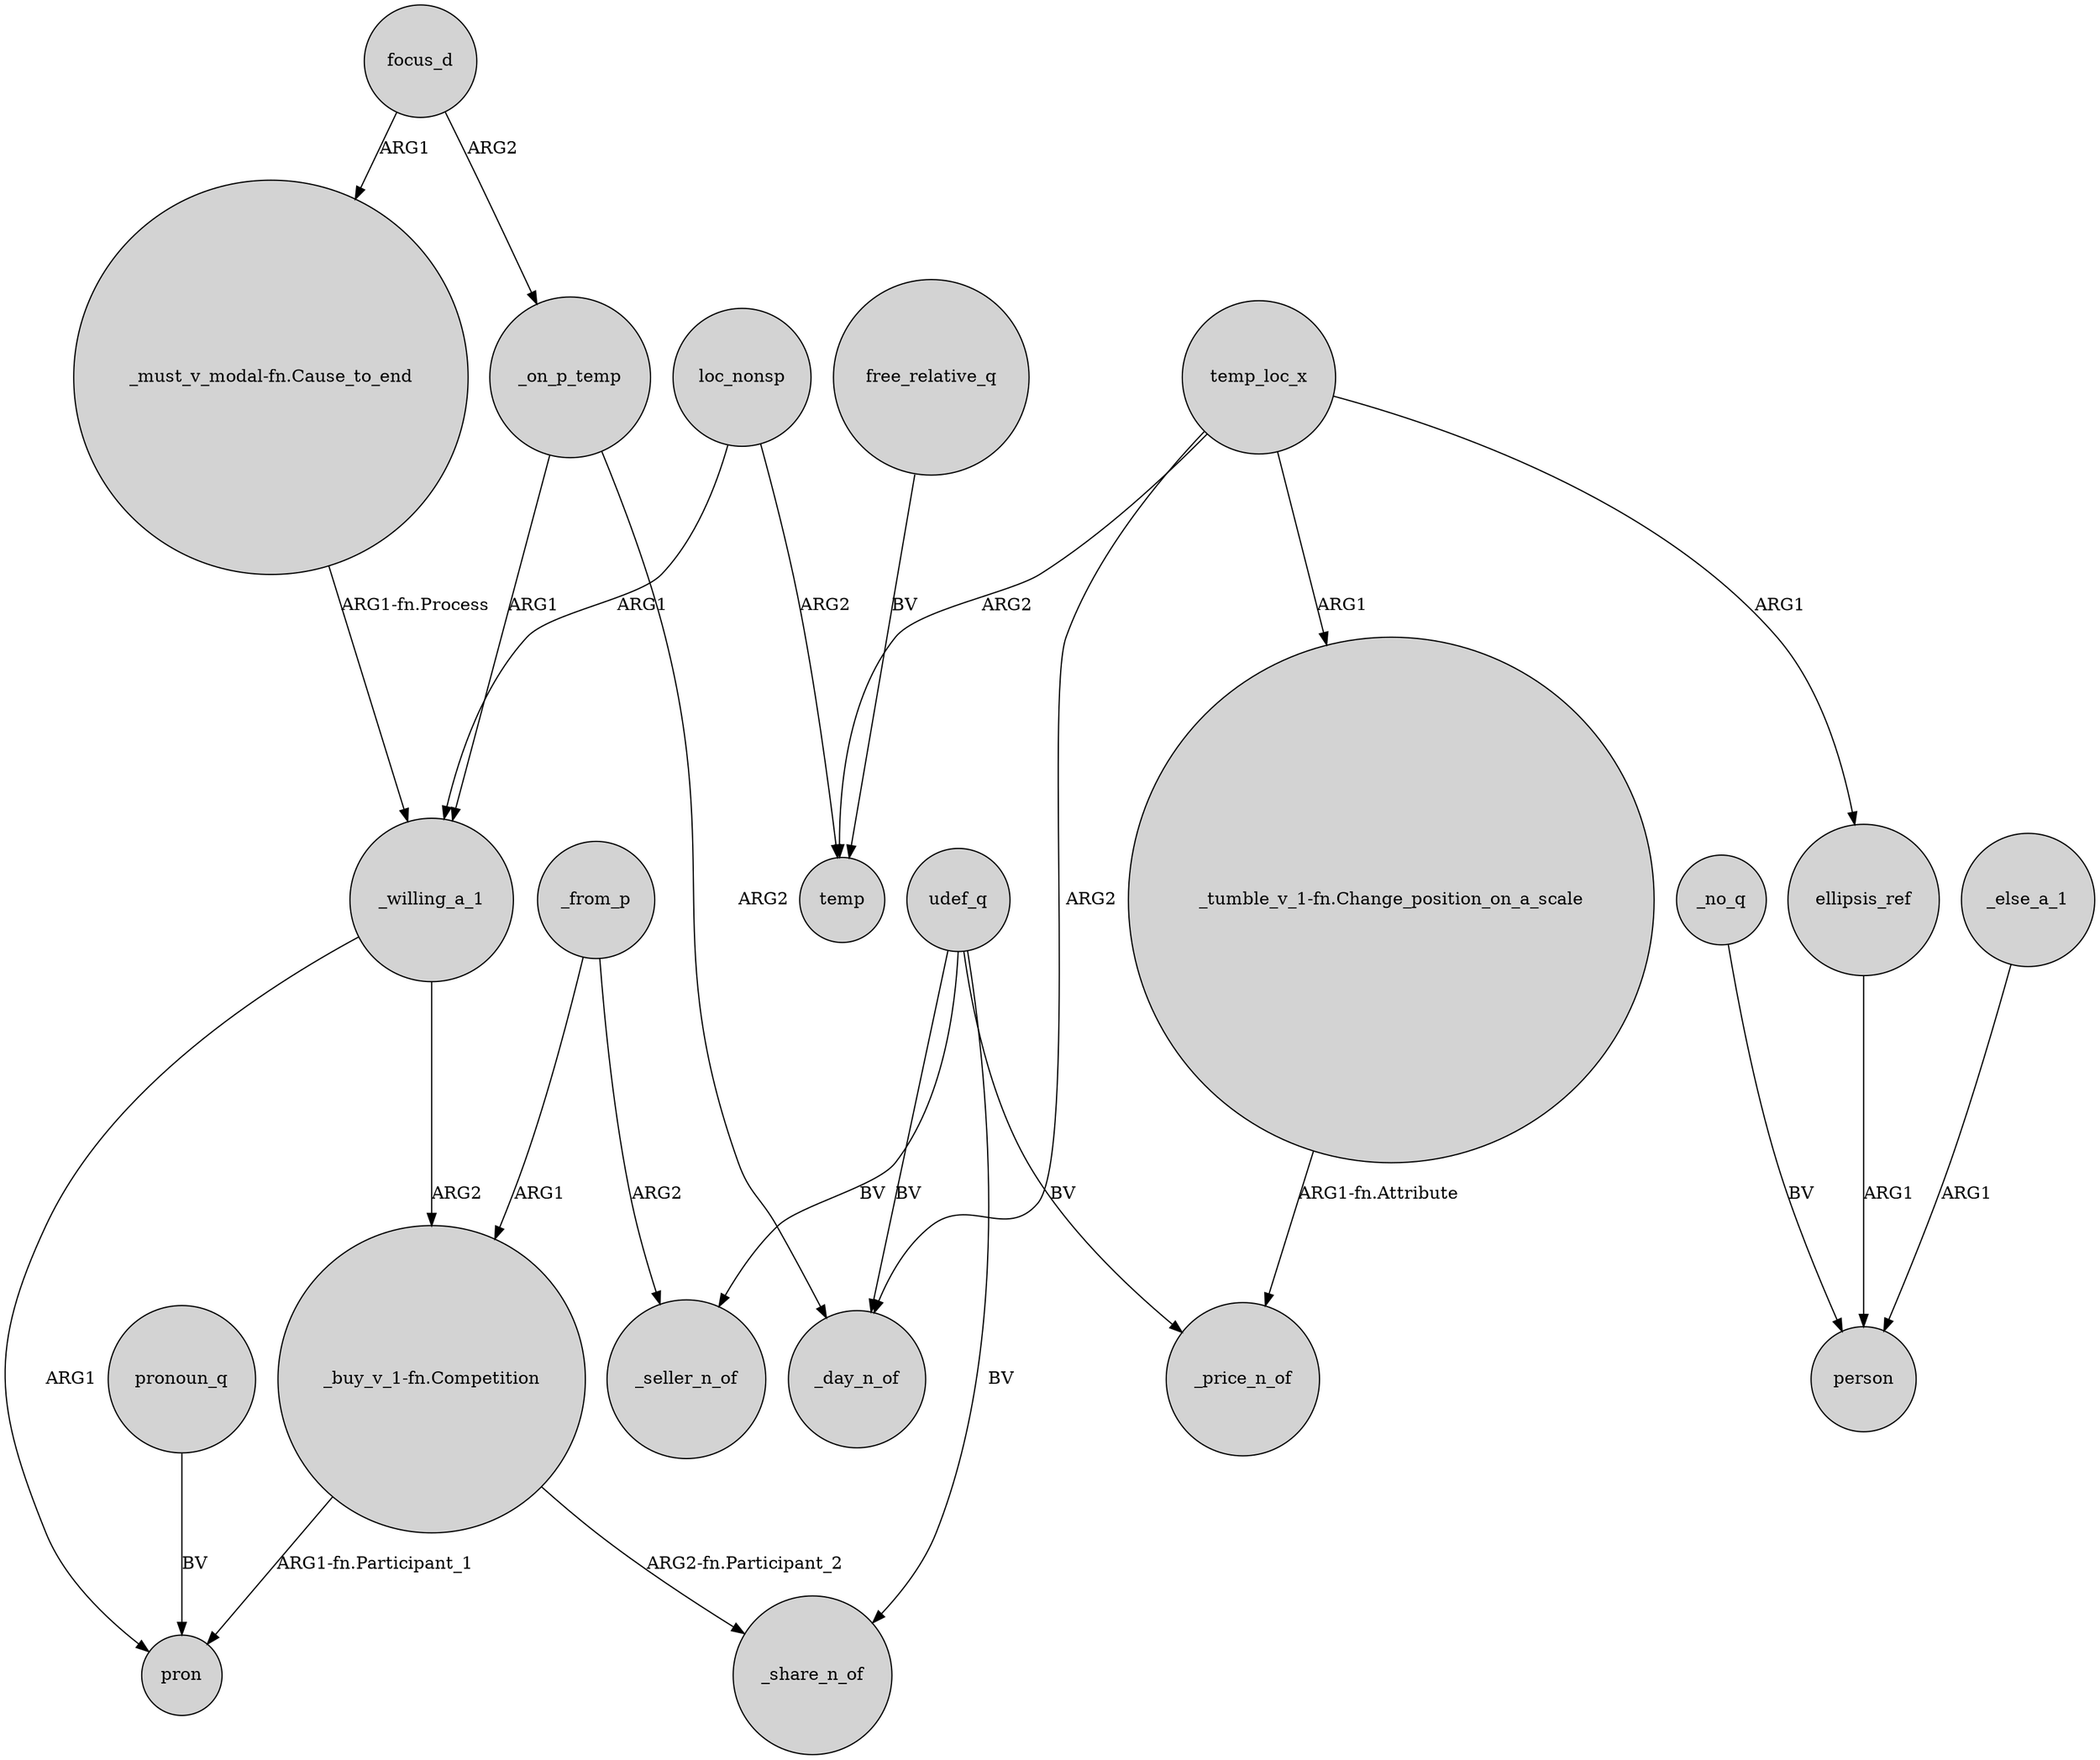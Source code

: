digraph {
	node [shape=circle style=filled]
	focus_d -> _on_p_temp [label=ARG2]
	_on_p_temp -> _willing_a_1 [label=ARG1]
	"_buy_v_1-fn.Competition" -> _share_n_of [label="ARG2-fn.Participant_2"]
	focus_d -> "_must_v_modal-fn.Cause_to_end" [label=ARG1]
	temp_loc_x -> ellipsis_ref [label=ARG1]
	ellipsis_ref -> person [label=ARG1]
	udef_q -> _seller_n_of [label=BV]
	udef_q -> _price_n_of [label=BV]
	temp_loc_x -> temp [label=ARG2]
	_willing_a_1 -> "_buy_v_1-fn.Competition" [label=ARG2]
	temp_loc_x -> _day_n_of [label=ARG2]
	"_buy_v_1-fn.Competition" -> pron [label="ARG1-fn.Participant_1"]
	loc_nonsp -> temp [label=ARG2]
	_from_p -> _seller_n_of [label=ARG2]
	"_tumble_v_1-fn.Change_position_on_a_scale" -> _price_n_of [label="ARG1-fn.Attribute"]
	pronoun_q -> pron [label=BV]
	_else_a_1 -> person [label=ARG1]
	loc_nonsp -> _willing_a_1 [label=ARG1]
	udef_q -> _day_n_of [label=BV]
	_willing_a_1 -> pron [label=ARG1]
	temp_loc_x -> "_tumble_v_1-fn.Change_position_on_a_scale" [label=ARG1]
	_no_q -> person [label=BV]
	udef_q -> _share_n_of [label=BV]
	"_must_v_modal-fn.Cause_to_end" -> _willing_a_1 [label="ARG1-fn.Process"]
	free_relative_q -> temp [label=BV]
	_from_p -> "_buy_v_1-fn.Competition" [label=ARG1]
	_on_p_temp -> _day_n_of [label=ARG2]
}
